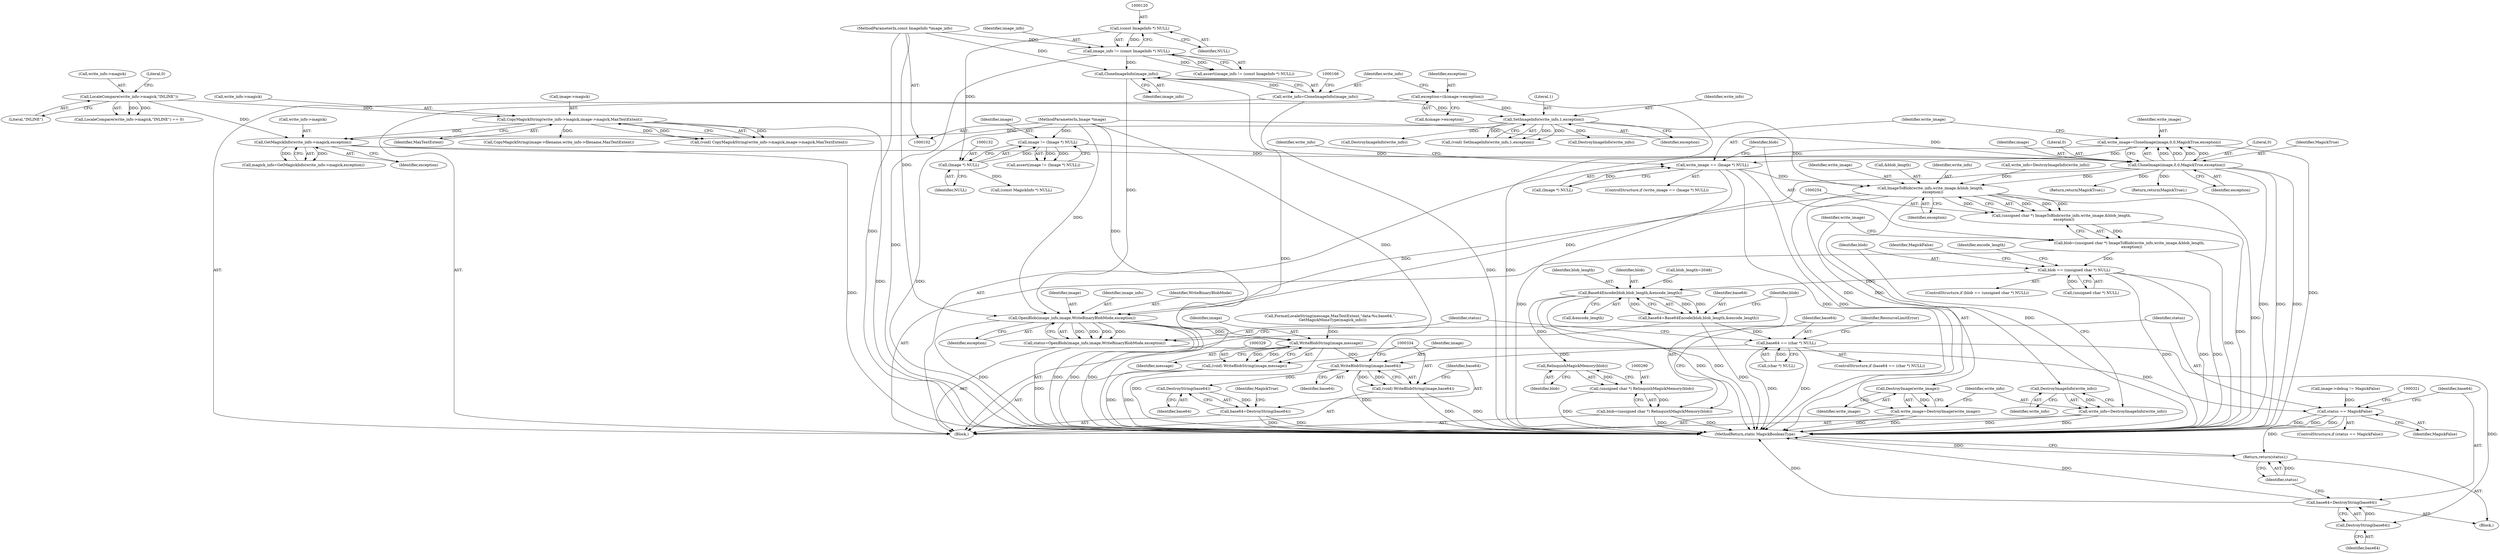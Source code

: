 digraph "0_ImageMagick_45aeda5da9eb328689afc221fa3b7dfa5cdea54d@API" {
"1000230" [label="(Call,write_image=CloneImage(image,0,0,MagickTrue,exception))"];
"1000232" [label="(Call,CloneImage(image,0,0,MagickTrue,exception))"];
"1000129" [label="(Call,image != (Image *) NULL)"];
"1000104" [label="(MethodParameterIn,Image *image)"];
"1000131" [label="(Call,(Image *) NULL)"];
"1000119" [label="(Call,(const ImageInfo *) NULL)"];
"1000191" [label="(Call,GetMagickInfo(write_info->magick,exception))"];
"1000181" [label="(Call,CopyMagickString(write_info->magick,image->magick,MaxTextExtent))"];
"1000173" [label="(Call,LocaleCompare(write_info->magick,\"INLINE\"))"];
"1000167" [label="(Call,SetImageInfo(write_info,1,exception))"];
"1000161" [label="(Call,write_info=CloneImageInfo(image_info))"];
"1000163" [label="(Call,CloneImageInfo(image_info))"];
"1000117" [label="(Call,image_info != (const ImageInfo *) NULL)"];
"1000103" [label="(MethodParameterIn,const ImageInfo *image_info)"];
"1000155" [label="(Call,exception=(&image->exception))"];
"1000239" [label="(Call,write_image == (Image *) NULL)"];
"1000255" [label="(Call,ImageToBlob(write_info,write_image,&blob_length,\n    exception))"];
"1000253" [label="(Call,(unsigned char *) ImageToBlob(write_info,write_image,&blob_length,\n    exception))"];
"1000251" [label="(Call,blob=(unsigned char *) ImageToBlob(write_info,write_image,&blob_length,\n    exception))"];
"1000270" [label="(Call,blob == (unsigned char *) NULL)"];
"1000282" [label="(Call,Base64Encode(blob,blob_length,&encode_length))"];
"1000280" [label="(Call,base64=Base64Encode(blob,blob_length,&encode_length))"];
"1000294" [label="(Call,base64 == (char *) NULL)"];
"1000316" [label="(Call,DestroyString(base64))"];
"1000314" [label="(Call,base64=DestroyString(base64))"];
"1000335" [label="(Call,WriteBlobString(image,base64))"];
"1000333" [label="(Call,(void) WriteBlobString(image,base64))"];
"1000340" [label="(Call,DestroyString(base64))"];
"1000338" [label="(Call,base64=DestroyString(base64))"];
"1000291" [label="(Call,RelinquishMagickMemory(blob))"];
"1000289" [label="(Call,(unsigned char *) RelinquishMagickMemory(blob))"];
"1000287" [label="(Call,blob=(unsigned char *) RelinquishMagickMemory(blob))"];
"1000263" [label="(Call,DestroyImage(write_image))"];
"1000261" [label="(Call,write_image=DestroyImage(write_image))"];
"1000267" [label="(Call,DestroyImageInfo(write_info))"];
"1000265" [label="(Call,write_info=DestroyImageInfo(write_info))"];
"1000304" [label="(Call,OpenBlob(image_info,image,WriteBinaryBlobMode,exception))"];
"1000302" [label="(Call,status=OpenBlob(image_info,image,WriteBinaryBlobMode,exception))"];
"1000310" [label="(Call,status == MagickFalse)"];
"1000318" [label="(Return,return(status);)"];
"1000330" [label="(Call,WriteBlobString(image,message))"];
"1000328" [label="(Call,(void) WriteBlobString(image,message))"];
"1000219" [label="(Call,CopyMagickString(image->filename,write_info->filename,MaxTextExtent))"];
"1000253" [label="(Call,(unsigned char *) ImageToBlob(write_info,write_image,&blob_length,\n    exception))"];
"1000129" [label="(Call,image != (Image *) NULL)"];
"1000264" [label="(Identifier,write_image)"];
"1000246" [label="(Identifier,write_info)"];
"1000336" [label="(Identifier,image)"];
"1000119" [label="(Call,(const ImageInfo *) NULL)"];
"1000251" [label="(Call,blob=(unsigned char *) ImageToBlob(write_info,write_image,&blob_length,\n    exception))"];
"1000293" [label="(ControlStructure,if (base64 == (char *) NULL))"];
"1000339" [label="(Identifier,base64)"];
"1000105" [label="(Block,)"];
"1000333" [label="(Call,(void) WriteBlobString(image,base64))"];
"1000167" [label="(Call,SetImageInfo(write_info,1,exception))"];
"1000263" [label="(Call,DestroyImage(write_image))"];
"1000210" [label="(Call,write_info=DestroyImageInfo(write_info))"];
"1000155" [label="(Call,exception=(&image->exception))"];
"1000296" [label="(Call,(char *) NULL)"];
"1000289" [label="(Call,(unsigned char *) RelinquishMagickMemory(blob))"];
"1000270" [label="(Call,blob == (unsigned char *) NULL)"];
"1000174" [label="(Call,write_info->magick)"];
"1000315" [label="(Identifier,base64)"];
"1000302" [label="(Call,status=OpenBlob(image_info,image,WriteBinaryBlobMode,exception))"];
"1000284" [label="(Identifier,blob_length)"];
"1000128" [label="(Call,assert(image != (Image *) NULL))"];
"1000332" [label="(Identifier,message)"];
"1000272" [label="(Call,(unsigned char *) NULL)"];
"1000177" [label="(Literal,\"INLINE\")"];
"1000231" [label="(Identifier,write_image)"];
"1000285" [label="(Call,&encode_length)"];
"1000342" [label="(Return,return(MagickTrue);)"];
"1000343" [label="(Identifier,MagickTrue)"];
"1000331" [label="(Identifier,image)"];
"1000257" [label="(Identifier,write_image)"];
"1000338" [label="(Call,base64=DestroyString(base64))"];
"1000179" [label="(Call,(void) CopyMagickString(write_info->magick,image->magick,MaxTextExtent))"];
"1000195" [label="(Identifier,exception)"];
"1000306" [label="(Identifier,image)"];
"1000322" [label="(Call,FormatLocaleString(message,MaxTextExtent,\"data:%s;base64,\",\n    GetMagickMimeType(magick_info)))"];
"1000291" [label="(Call,RelinquishMagickMemory(blob))"];
"1000269" [label="(ControlStructure,if (blob == (unsigned char *) NULL))"];
"1000118" [label="(Identifier,image_info)"];
"1000311" [label="(Identifier,status)"];
"1000317" [label="(Identifier,base64)"];
"1000169" [label="(Literal,1)"];
"1000294" [label="(Call,base64 == (char *) NULL)"];
"1000235" [label="(Literal,0)"];
"1000212" [label="(Call,DestroyImageInfo(write_info))"];
"1000172" [label="(Call,LocaleCompare(write_info->magick,\"INLINE\") == 0)"];
"1000283" [label="(Identifier,blob)"];
"1000288" [label="(Identifier,blob)"];
"1000312" [label="(Identifier,MagickFalse)"];
"1000276" [label="(Identifier,MagickFalse)"];
"1000173" [label="(Call,LocaleCompare(write_info->magick,\"INLINE\"))"];
"1000280" [label="(Call,base64=Base64Encode(blob,blob_length,&encode_length))"];
"1000287" [label="(Call,blob=(unsigned char *) RelinquishMagickMemory(blob))"];
"1000116" [label="(Call,assert(image_info != (const ImageInfo *) NULL))"];
"1000133" [label="(Identifier,NULL)"];
"1000318" [label="(Return,return(status);)"];
"1000121" [label="(Identifier,NULL)"];
"1000305" [label="(Identifier,image_info)"];
"1000335" [label="(Call,WriteBlobString(image,base64))"];
"1000314" [label="(Call,base64=DestroyString(base64))"];
"1000255" [label="(Call,ImageToBlob(write_info,write_image,&blob_length,\n    exception))"];
"1000267" [label="(Call,DestroyImageInfo(write_info))"];
"1000130" [label="(Identifier,image)"];
"1000232" [label="(Call,CloneImage(image,0,0,MagickTrue,exception))"];
"1000271" [label="(Identifier,blob)"];
"1000310" [label="(Call,status == MagickFalse)"];
"1000165" [label="(Call,(void) SetImageInfo(write_info,1,exception))"];
"1000282" [label="(Call,Base64Encode(blob,blob_length,&encode_length))"];
"1000295" [label="(Identifier,base64)"];
"1000300" [label="(Identifier,ResourceLimitError)"];
"1000307" [label="(Identifier,WriteBinaryBlobMode)"];
"1000162" [label="(Identifier,write_info)"];
"1000266" [label="(Identifier,write_info)"];
"1000328" [label="(Call,(void) WriteBlobString(image,message))"];
"1000156" [label="(Identifier,exception)"];
"1000281" [label="(Identifier,base64)"];
"1000247" [label="(Call,DestroyImageInfo(write_info))"];
"1000189" [label="(Call,magick_info=GetMagickInfo(write_info->magick,exception))"];
"1000240" [label="(Identifier,write_image)"];
"1000237" [label="(Identifier,exception)"];
"1000303" [label="(Identifier,status)"];
"1000260" [label="(Identifier,exception)"];
"1000313" [label="(Block,)"];
"1000117" [label="(Call,image_info != (const ImageInfo *) NULL)"];
"1000292" [label="(Identifier,blob)"];
"1000141" [label="(Call,image->debug != MagickFalse)"];
"1000252" [label="(Identifier,blob)"];
"1000168" [label="(Identifier,write_info)"];
"1000308" [label="(Identifier,exception)"];
"1000340" [label="(Call,DestroyString(base64))"];
"1000191" [label="(Call,GetMagickInfo(write_info->magick,exception))"];
"1000227" [label="(Call,blob_length=2048)"];
"1000344" [label="(MethodReturn,static MagickBooleanType)"];
"1000319" [label="(Identifier,status)"];
"1000164" [label="(Identifier,image_info)"];
"1000239" [label="(Call,write_image == (Image *) NULL)"];
"1000316" [label="(Call,DestroyString(base64))"];
"1000341" [label="(Identifier,base64)"];
"1000170" [label="(Identifier,exception)"];
"1000200" [label="(Call,(const MagickInfo *) NULL)"];
"1000161" [label="(Call,write_info=CloneImageInfo(image_info))"];
"1000163" [label="(Call,CloneImageInfo(image_info))"];
"1000265" [label="(Call,write_info=DestroyImageInfo(write_info))"];
"1000268" [label="(Identifier,write_info)"];
"1000258" [label="(Call,&blob_length)"];
"1000230" [label="(Call,write_image=CloneImage(image,0,0,MagickTrue,exception))"];
"1000262" [label="(Identifier,write_image)"];
"1000103" [label="(MethodParameterIn,const ImageInfo *image_info)"];
"1000157" [label="(Call,&image->exception)"];
"1000256" [label="(Identifier,write_info)"];
"1000104" [label="(MethodParameterIn,Image *image)"];
"1000241" [label="(Call,(Image *) NULL)"];
"1000185" [label="(Call,image->magick)"];
"1000236" [label="(Identifier,MagickTrue)"];
"1000181" [label="(Call,CopyMagickString(write_info->magick,image->magick,MaxTextExtent))"];
"1000233" [label="(Identifier,image)"];
"1000304" [label="(Call,OpenBlob(image_info,image,WriteBinaryBlobMode,exception))"];
"1000192" [label="(Call,write_info->magick)"];
"1000188" [label="(Identifier,MaxTextExtent)"];
"1000330" [label="(Call,WriteBlobString(image,message))"];
"1000178" [label="(Literal,0)"];
"1000238" [label="(ControlStructure,if (write_image == (Image *) NULL))"];
"1000278" [label="(Identifier,encode_length)"];
"1000261" [label="(Call,write_image=DestroyImage(write_image))"];
"1000131" [label="(Call,(Image *) NULL)"];
"1000234" [label="(Literal,0)"];
"1000182" [label="(Call,write_info->magick)"];
"1000337" [label="(Identifier,base64)"];
"1000249" [label="(Return,return(MagickTrue);)"];
"1000309" [label="(ControlStructure,if (status == MagickFalse))"];
"1000230" -> "1000105"  [label="AST: "];
"1000230" -> "1000232"  [label="CFG: "];
"1000231" -> "1000230"  [label="AST: "];
"1000232" -> "1000230"  [label="AST: "];
"1000240" -> "1000230"  [label="CFG: "];
"1000230" -> "1000344"  [label="DDG: "];
"1000232" -> "1000230"  [label="DDG: "];
"1000232" -> "1000230"  [label="DDG: "];
"1000232" -> "1000230"  [label="DDG: "];
"1000232" -> "1000230"  [label="DDG: "];
"1000230" -> "1000239"  [label="DDG: "];
"1000232" -> "1000237"  [label="CFG: "];
"1000233" -> "1000232"  [label="AST: "];
"1000234" -> "1000232"  [label="AST: "];
"1000235" -> "1000232"  [label="AST: "];
"1000236" -> "1000232"  [label="AST: "];
"1000237" -> "1000232"  [label="AST: "];
"1000232" -> "1000344"  [label="DDG: "];
"1000232" -> "1000344"  [label="DDG: "];
"1000232" -> "1000344"  [label="DDG: "];
"1000129" -> "1000232"  [label="DDG: "];
"1000104" -> "1000232"  [label="DDG: "];
"1000191" -> "1000232"  [label="DDG: "];
"1000232" -> "1000249"  [label="DDG: "];
"1000232" -> "1000255"  [label="DDG: "];
"1000232" -> "1000304"  [label="DDG: "];
"1000232" -> "1000342"  [label="DDG: "];
"1000129" -> "1000128"  [label="AST: "];
"1000129" -> "1000131"  [label="CFG: "];
"1000130" -> "1000129"  [label="AST: "];
"1000131" -> "1000129"  [label="AST: "];
"1000128" -> "1000129"  [label="CFG: "];
"1000129" -> "1000128"  [label="DDG: "];
"1000129" -> "1000128"  [label="DDG: "];
"1000104" -> "1000129"  [label="DDG: "];
"1000131" -> "1000129"  [label="DDG: "];
"1000104" -> "1000102"  [label="AST: "];
"1000104" -> "1000344"  [label="DDG: "];
"1000104" -> "1000304"  [label="DDG: "];
"1000104" -> "1000330"  [label="DDG: "];
"1000104" -> "1000335"  [label="DDG: "];
"1000131" -> "1000133"  [label="CFG: "];
"1000132" -> "1000131"  [label="AST: "];
"1000133" -> "1000131"  [label="AST: "];
"1000119" -> "1000131"  [label="DDG: "];
"1000131" -> "1000200"  [label="DDG: "];
"1000119" -> "1000117"  [label="AST: "];
"1000119" -> "1000121"  [label="CFG: "];
"1000120" -> "1000119"  [label="AST: "];
"1000121" -> "1000119"  [label="AST: "];
"1000117" -> "1000119"  [label="CFG: "];
"1000119" -> "1000117"  [label="DDG: "];
"1000191" -> "1000189"  [label="AST: "];
"1000191" -> "1000195"  [label="CFG: "];
"1000192" -> "1000191"  [label="AST: "];
"1000195" -> "1000191"  [label="AST: "];
"1000189" -> "1000191"  [label="CFG: "];
"1000191" -> "1000344"  [label="DDG: "];
"1000191" -> "1000189"  [label="DDG: "];
"1000191" -> "1000189"  [label="DDG: "];
"1000181" -> "1000191"  [label="DDG: "];
"1000173" -> "1000191"  [label="DDG: "];
"1000167" -> "1000191"  [label="DDG: "];
"1000181" -> "1000179"  [label="AST: "];
"1000181" -> "1000188"  [label="CFG: "];
"1000182" -> "1000181"  [label="AST: "];
"1000185" -> "1000181"  [label="AST: "];
"1000188" -> "1000181"  [label="AST: "];
"1000179" -> "1000181"  [label="CFG: "];
"1000181" -> "1000344"  [label="DDG: "];
"1000181" -> "1000179"  [label="DDG: "];
"1000181" -> "1000179"  [label="DDG: "];
"1000181" -> "1000179"  [label="DDG: "];
"1000173" -> "1000181"  [label="DDG: "];
"1000181" -> "1000219"  [label="DDG: "];
"1000173" -> "1000172"  [label="AST: "];
"1000173" -> "1000177"  [label="CFG: "];
"1000174" -> "1000173"  [label="AST: "];
"1000177" -> "1000173"  [label="AST: "];
"1000178" -> "1000173"  [label="CFG: "];
"1000173" -> "1000172"  [label="DDG: "];
"1000173" -> "1000172"  [label="DDG: "];
"1000167" -> "1000165"  [label="AST: "];
"1000167" -> "1000170"  [label="CFG: "];
"1000168" -> "1000167"  [label="AST: "];
"1000169" -> "1000167"  [label="AST: "];
"1000170" -> "1000167"  [label="AST: "];
"1000165" -> "1000167"  [label="CFG: "];
"1000167" -> "1000165"  [label="DDG: "];
"1000167" -> "1000165"  [label="DDG: "];
"1000167" -> "1000165"  [label="DDG: "];
"1000161" -> "1000167"  [label="DDG: "];
"1000155" -> "1000167"  [label="DDG: "];
"1000167" -> "1000212"  [label="DDG: "];
"1000167" -> "1000247"  [label="DDG: "];
"1000167" -> "1000255"  [label="DDG: "];
"1000161" -> "1000105"  [label="AST: "];
"1000161" -> "1000163"  [label="CFG: "];
"1000162" -> "1000161"  [label="AST: "];
"1000163" -> "1000161"  [label="AST: "];
"1000166" -> "1000161"  [label="CFG: "];
"1000161" -> "1000344"  [label="DDG: "];
"1000163" -> "1000161"  [label="DDG: "];
"1000163" -> "1000164"  [label="CFG: "];
"1000164" -> "1000163"  [label="AST: "];
"1000163" -> "1000344"  [label="DDG: "];
"1000117" -> "1000163"  [label="DDG: "];
"1000103" -> "1000163"  [label="DDG: "];
"1000163" -> "1000304"  [label="DDG: "];
"1000117" -> "1000116"  [label="AST: "];
"1000118" -> "1000117"  [label="AST: "];
"1000116" -> "1000117"  [label="CFG: "];
"1000117" -> "1000344"  [label="DDG: "];
"1000117" -> "1000116"  [label="DDG: "];
"1000117" -> "1000116"  [label="DDG: "];
"1000103" -> "1000117"  [label="DDG: "];
"1000103" -> "1000102"  [label="AST: "];
"1000103" -> "1000344"  [label="DDG: "];
"1000103" -> "1000304"  [label="DDG: "];
"1000155" -> "1000105"  [label="AST: "];
"1000155" -> "1000157"  [label="CFG: "];
"1000156" -> "1000155"  [label="AST: "];
"1000157" -> "1000155"  [label="AST: "];
"1000162" -> "1000155"  [label="CFG: "];
"1000155" -> "1000344"  [label="DDG: "];
"1000239" -> "1000238"  [label="AST: "];
"1000239" -> "1000241"  [label="CFG: "];
"1000240" -> "1000239"  [label="AST: "];
"1000241" -> "1000239"  [label="AST: "];
"1000246" -> "1000239"  [label="CFG: "];
"1000252" -> "1000239"  [label="CFG: "];
"1000239" -> "1000344"  [label="DDG: "];
"1000239" -> "1000344"  [label="DDG: "];
"1000239" -> "1000344"  [label="DDG: "];
"1000241" -> "1000239"  [label="DDG: "];
"1000239" -> "1000255"  [label="DDG: "];
"1000255" -> "1000253"  [label="AST: "];
"1000255" -> "1000260"  [label="CFG: "];
"1000256" -> "1000255"  [label="AST: "];
"1000257" -> "1000255"  [label="AST: "];
"1000258" -> "1000255"  [label="AST: "];
"1000260" -> "1000255"  [label="AST: "];
"1000253" -> "1000255"  [label="CFG: "];
"1000255" -> "1000344"  [label="DDG: "];
"1000255" -> "1000344"  [label="DDG: "];
"1000255" -> "1000253"  [label="DDG: "];
"1000255" -> "1000253"  [label="DDG: "];
"1000255" -> "1000253"  [label="DDG: "];
"1000255" -> "1000253"  [label="DDG: "];
"1000210" -> "1000255"  [label="DDG: "];
"1000255" -> "1000263"  [label="DDG: "];
"1000255" -> "1000267"  [label="DDG: "];
"1000255" -> "1000304"  [label="DDG: "];
"1000253" -> "1000251"  [label="AST: "];
"1000254" -> "1000253"  [label="AST: "];
"1000251" -> "1000253"  [label="CFG: "];
"1000253" -> "1000344"  [label="DDG: "];
"1000253" -> "1000251"  [label="DDG: "];
"1000251" -> "1000105"  [label="AST: "];
"1000252" -> "1000251"  [label="AST: "];
"1000262" -> "1000251"  [label="CFG: "];
"1000251" -> "1000344"  [label="DDG: "];
"1000251" -> "1000270"  [label="DDG: "];
"1000270" -> "1000269"  [label="AST: "];
"1000270" -> "1000272"  [label="CFG: "];
"1000271" -> "1000270"  [label="AST: "];
"1000272" -> "1000270"  [label="AST: "];
"1000276" -> "1000270"  [label="CFG: "];
"1000278" -> "1000270"  [label="CFG: "];
"1000270" -> "1000344"  [label="DDG: "];
"1000270" -> "1000344"  [label="DDG: "];
"1000270" -> "1000344"  [label="DDG: "];
"1000272" -> "1000270"  [label="DDG: "];
"1000270" -> "1000282"  [label="DDG: "];
"1000282" -> "1000280"  [label="AST: "];
"1000282" -> "1000285"  [label="CFG: "];
"1000283" -> "1000282"  [label="AST: "];
"1000284" -> "1000282"  [label="AST: "];
"1000285" -> "1000282"  [label="AST: "];
"1000280" -> "1000282"  [label="CFG: "];
"1000282" -> "1000344"  [label="DDG: "];
"1000282" -> "1000344"  [label="DDG: "];
"1000282" -> "1000280"  [label="DDG: "];
"1000282" -> "1000280"  [label="DDG: "];
"1000282" -> "1000280"  [label="DDG: "];
"1000227" -> "1000282"  [label="DDG: "];
"1000282" -> "1000291"  [label="DDG: "];
"1000280" -> "1000105"  [label="AST: "];
"1000281" -> "1000280"  [label="AST: "];
"1000288" -> "1000280"  [label="CFG: "];
"1000280" -> "1000344"  [label="DDG: "];
"1000280" -> "1000294"  [label="DDG: "];
"1000294" -> "1000293"  [label="AST: "];
"1000294" -> "1000296"  [label="CFG: "];
"1000295" -> "1000294"  [label="AST: "];
"1000296" -> "1000294"  [label="AST: "];
"1000300" -> "1000294"  [label="CFG: "];
"1000303" -> "1000294"  [label="CFG: "];
"1000294" -> "1000344"  [label="DDG: "];
"1000294" -> "1000344"  [label="DDG: "];
"1000296" -> "1000294"  [label="DDG: "];
"1000294" -> "1000316"  [label="DDG: "];
"1000294" -> "1000335"  [label="DDG: "];
"1000316" -> "1000314"  [label="AST: "];
"1000316" -> "1000317"  [label="CFG: "];
"1000317" -> "1000316"  [label="AST: "];
"1000314" -> "1000316"  [label="CFG: "];
"1000316" -> "1000314"  [label="DDG: "];
"1000314" -> "1000313"  [label="AST: "];
"1000315" -> "1000314"  [label="AST: "];
"1000319" -> "1000314"  [label="CFG: "];
"1000314" -> "1000344"  [label="DDG: "];
"1000314" -> "1000344"  [label="DDG: "];
"1000335" -> "1000333"  [label="AST: "];
"1000335" -> "1000337"  [label="CFG: "];
"1000336" -> "1000335"  [label="AST: "];
"1000337" -> "1000335"  [label="AST: "];
"1000333" -> "1000335"  [label="CFG: "];
"1000335" -> "1000344"  [label="DDG: "];
"1000335" -> "1000333"  [label="DDG: "];
"1000335" -> "1000333"  [label="DDG: "];
"1000330" -> "1000335"  [label="DDG: "];
"1000335" -> "1000340"  [label="DDG: "];
"1000333" -> "1000105"  [label="AST: "];
"1000334" -> "1000333"  [label="AST: "];
"1000339" -> "1000333"  [label="CFG: "];
"1000333" -> "1000344"  [label="DDG: "];
"1000333" -> "1000344"  [label="DDG: "];
"1000340" -> "1000338"  [label="AST: "];
"1000340" -> "1000341"  [label="CFG: "];
"1000341" -> "1000340"  [label="AST: "];
"1000338" -> "1000340"  [label="CFG: "];
"1000340" -> "1000338"  [label="DDG: "];
"1000338" -> "1000105"  [label="AST: "];
"1000339" -> "1000338"  [label="AST: "];
"1000343" -> "1000338"  [label="CFG: "];
"1000338" -> "1000344"  [label="DDG: "];
"1000338" -> "1000344"  [label="DDG: "];
"1000291" -> "1000289"  [label="AST: "];
"1000291" -> "1000292"  [label="CFG: "];
"1000292" -> "1000291"  [label="AST: "];
"1000289" -> "1000291"  [label="CFG: "];
"1000291" -> "1000289"  [label="DDG: "];
"1000289" -> "1000287"  [label="AST: "];
"1000290" -> "1000289"  [label="AST: "];
"1000287" -> "1000289"  [label="CFG: "];
"1000289" -> "1000344"  [label="DDG: "];
"1000289" -> "1000287"  [label="DDG: "];
"1000287" -> "1000105"  [label="AST: "];
"1000288" -> "1000287"  [label="AST: "];
"1000295" -> "1000287"  [label="CFG: "];
"1000287" -> "1000344"  [label="DDG: "];
"1000287" -> "1000344"  [label="DDG: "];
"1000263" -> "1000261"  [label="AST: "];
"1000263" -> "1000264"  [label="CFG: "];
"1000264" -> "1000263"  [label="AST: "];
"1000261" -> "1000263"  [label="CFG: "];
"1000263" -> "1000261"  [label="DDG: "];
"1000261" -> "1000105"  [label="AST: "];
"1000262" -> "1000261"  [label="AST: "];
"1000266" -> "1000261"  [label="CFG: "];
"1000261" -> "1000344"  [label="DDG: "];
"1000261" -> "1000344"  [label="DDG: "];
"1000267" -> "1000265"  [label="AST: "];
"1000267" -> "1000268"  [label="CFG: "];
"1000268" -> "1000267"  [label="AST: "];
"1000265" -> "1000267"  [label="CFG: "];
"1000267" -> "1000265"  [label="DDG: "];
"1000265" -> "1000105"  [label="AST: "];
"1000266" -> "1000265"  [label="AST: "];
"1000271" -> "1000265"  [label="CFG: "];
"1000265" -> "1000344"  [label="DDG: "];
"1000265" -> "1000344"  [label="DDG: "];
"1000304" -> "1000302"  [label="AST: "];
"1000304" -> "1000308"  [label="CFG: "];
"1000305" -> "1000304"  [label="AST: "];
"1000306" -> "1000304"  [label="AST: "];
"1000307" -> "1000304"  [label="AST: "];
"1000308" -> "1000304"  [label="AST: "];
"1000302" -> "1000304"  [label="CFG: "];
"1000304" -> "1000344"  [label="DDG: "];
"1000304" -> "1000344"  [label="DDG: "];
"1000304" -> "1000344"  [label="DDG: "];
"1000304" -> "1000344"  [label="DDG: "];
"1000304" -> "1000302"  [label="DDG: "];
"1000304" -> "1000302"  [label="DDG: "];
"1000304" -> "1000302"  [label="DDG: "];
"1000304" -> "1000302"  [label="DDG: "];
"1000304" -> "1000330"  [label="DDG: "];
"1000302" -> "1000105"  [label="AST: "];
"1000303" -> "1000302"  [label="AST: "];
"1000311" -> "1000302"  [label="CFG: "];
"1000302" -> "1000344"  [label="DDG: "];
"1000302" -> "1000310"  [label="DDG: "];
"1000310" -> "1000309"  [label="AST: "];
"1000310" -> "1000312"  [label="CFG: "];
"1000311" -> "1000310"  [label="AST: "];
"1000312" -> "1000310"  [label="AST: "];
"1000315" -> "1000310"  [label="CFG: "];
"1000321" -> "1000310"  [label="CFG: "];
"1000310" -> "1000344"  [label="DDG: "];
"1000310" -> "1000344"  [label="DDG: "];
"1000310" -> "1000344"  [label="DDG: "];
"1000141" -> "1000310"  [label="DDG: "];
"1000310" -> "1000318"  [label="DDG: "];
"1000318" -> "1000313"  [label="AST: "];
"1000318" -> "1000319"  [label="CFG: "];
"1000319" -> "1000318"  [label="AST: "];
"1000344" -> "1000318"  [label="CFG: "];
"1000318" -> "1000344"  [label="DDG: "];
"1000319" -> "1000318"  [label="DDG: "];
"1000330" -> "1000328"  [label="AST: "];
"1000330" -> "1000332"  [label="CFG: "];
"1000331" -> "1000330"  [label="AST: "];
"1000332" -> "1000330"  [label="AST: "];
"1000328" -> "1000330"  [label="CFG: "];
"1000330" -> "1000344"  [label="DDG: "];
"1000330" -> "1000328"  [label="DDG: "];
"1000330" -> "1000328"  [label="DDG: "];
"1000322" -> "1000330"  [label="DDG: "];
"1000328" -> "1000105"  [label="AST: "];
"1000329" -> "1000328"  [label="AST: "];
"1000334" -> "1000328"  [label="CFG: "];
"1000328" -> "1000344"  [label="DDG: "];
"1000328" -> "1000344"  [label="DDG: "];
}
